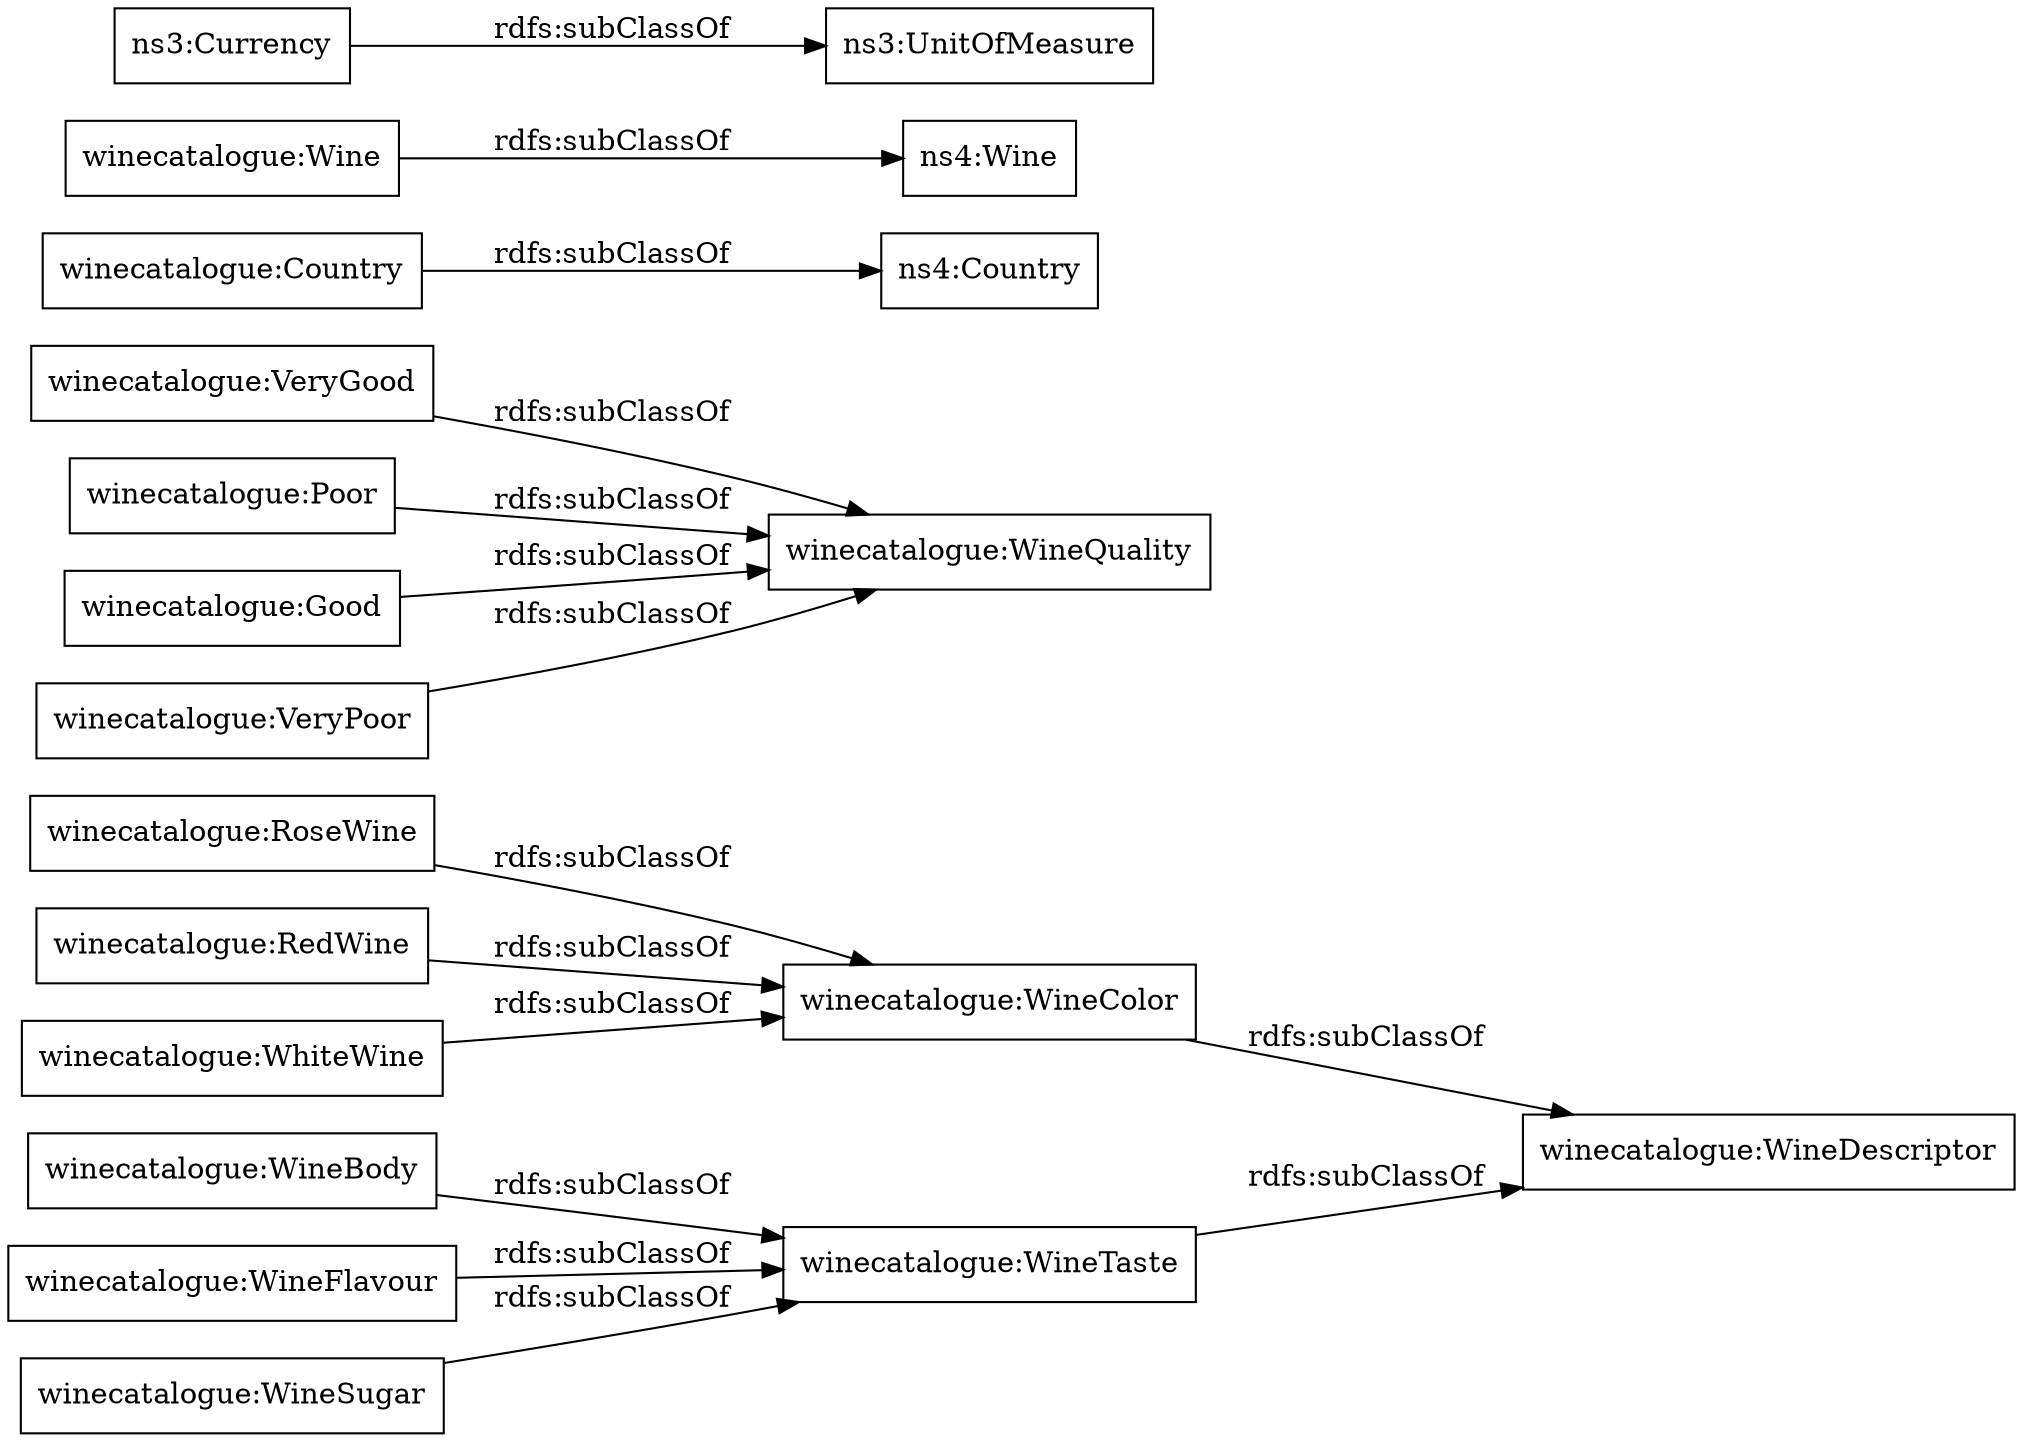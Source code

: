 digraph ar2dtool_diagram { 
rankdir=LR;
size="1000"
node [shape = rectangle, color="black"]; "winecatalogue:WineBody" "winecatalogue:WineSugar" "winecatalogue:VeryGood" "winecatalogue:Poor" "winecatalogue:RoseWine" "ns4:Country" "ns4:Wine" "winecatalogue:Country" "winecatalogue:RedWine" "winecatalogue:WhiteWine" "winecatalogue:Good" "winecatalogue:WineDescriptor" "ns3:Currency" "winecatalogue:VeryPoor" "winecatalogue:WineFlavour" "winecatalogue:WineQuality" "winecatalogue:WineTaste" "winecatalogue:Wine" "winecatalogue:WineColor" "ns3:UnitOfMeasure" ; /*classes style*/
	"winecatalogue:RedWine" -> "winecatalogue:WineColor" [ label = "rdfs:subClassOf" ];
	"ns3:Currency" -> "ns3:UnitOfMeasure" [ label = "rdfs:subClassOf" ];
	"winecatalogue:RoseWine" -> "winecatalogue:WineColor" [ label = "rdfs:subClassOf" ];
	"winecatalogue:Good" -> "winecatalogue:WineQuality" [ label = "rdfs:subClassOf" ];
	"winecatalogue:WineBody" -> "winecatalogue:WineTaste" [ label = "rdfs:subClassOf" ];
	"winecatalogue:WineSugar" -> "winecatalogue:WineTaste" [ label = "rdfs:subClassOf" ];
	"winecatalogue:Country" -> "ns4:Country" [ label = "rdfs:subClassOf" ];
	"winecatalogue:WhiteWine" -> "winecatalogue:WineColor" [ label = "rdfs:subClassOf" ];
	"winecatalogue:WineTaste" -> "winecatalogue:WineDescriptor" [ label = "rdfs:subClassOf" ];
	"winecatalogue:Wine" -> "ns4:Wine" [ label = "rdfs:subClassOf" ];
	"winecatalogue:Poor" -> "winecatalogue:WineQuality" [ label = "rdfs:subClassOf" ];
	"winecatalogue:VeryPoor" -> "winecatalogue:WineQuality" [ label = "rdfs:subClassOf" ];
	"winecatalogue:WineFlavour" -> "winecatalogue:WineTaste" [ label = "rdfs:subClassOf" ];
	"winecatalogue:WineColor" -> "winecatalogue:WineDescriptor" [ label = "rdfs:subClassOf" ];
	"winecatalogue:VeryGood" -> "winecatalogue:WineQuality" [ label = "rdfs:subClassOf" ];

}
